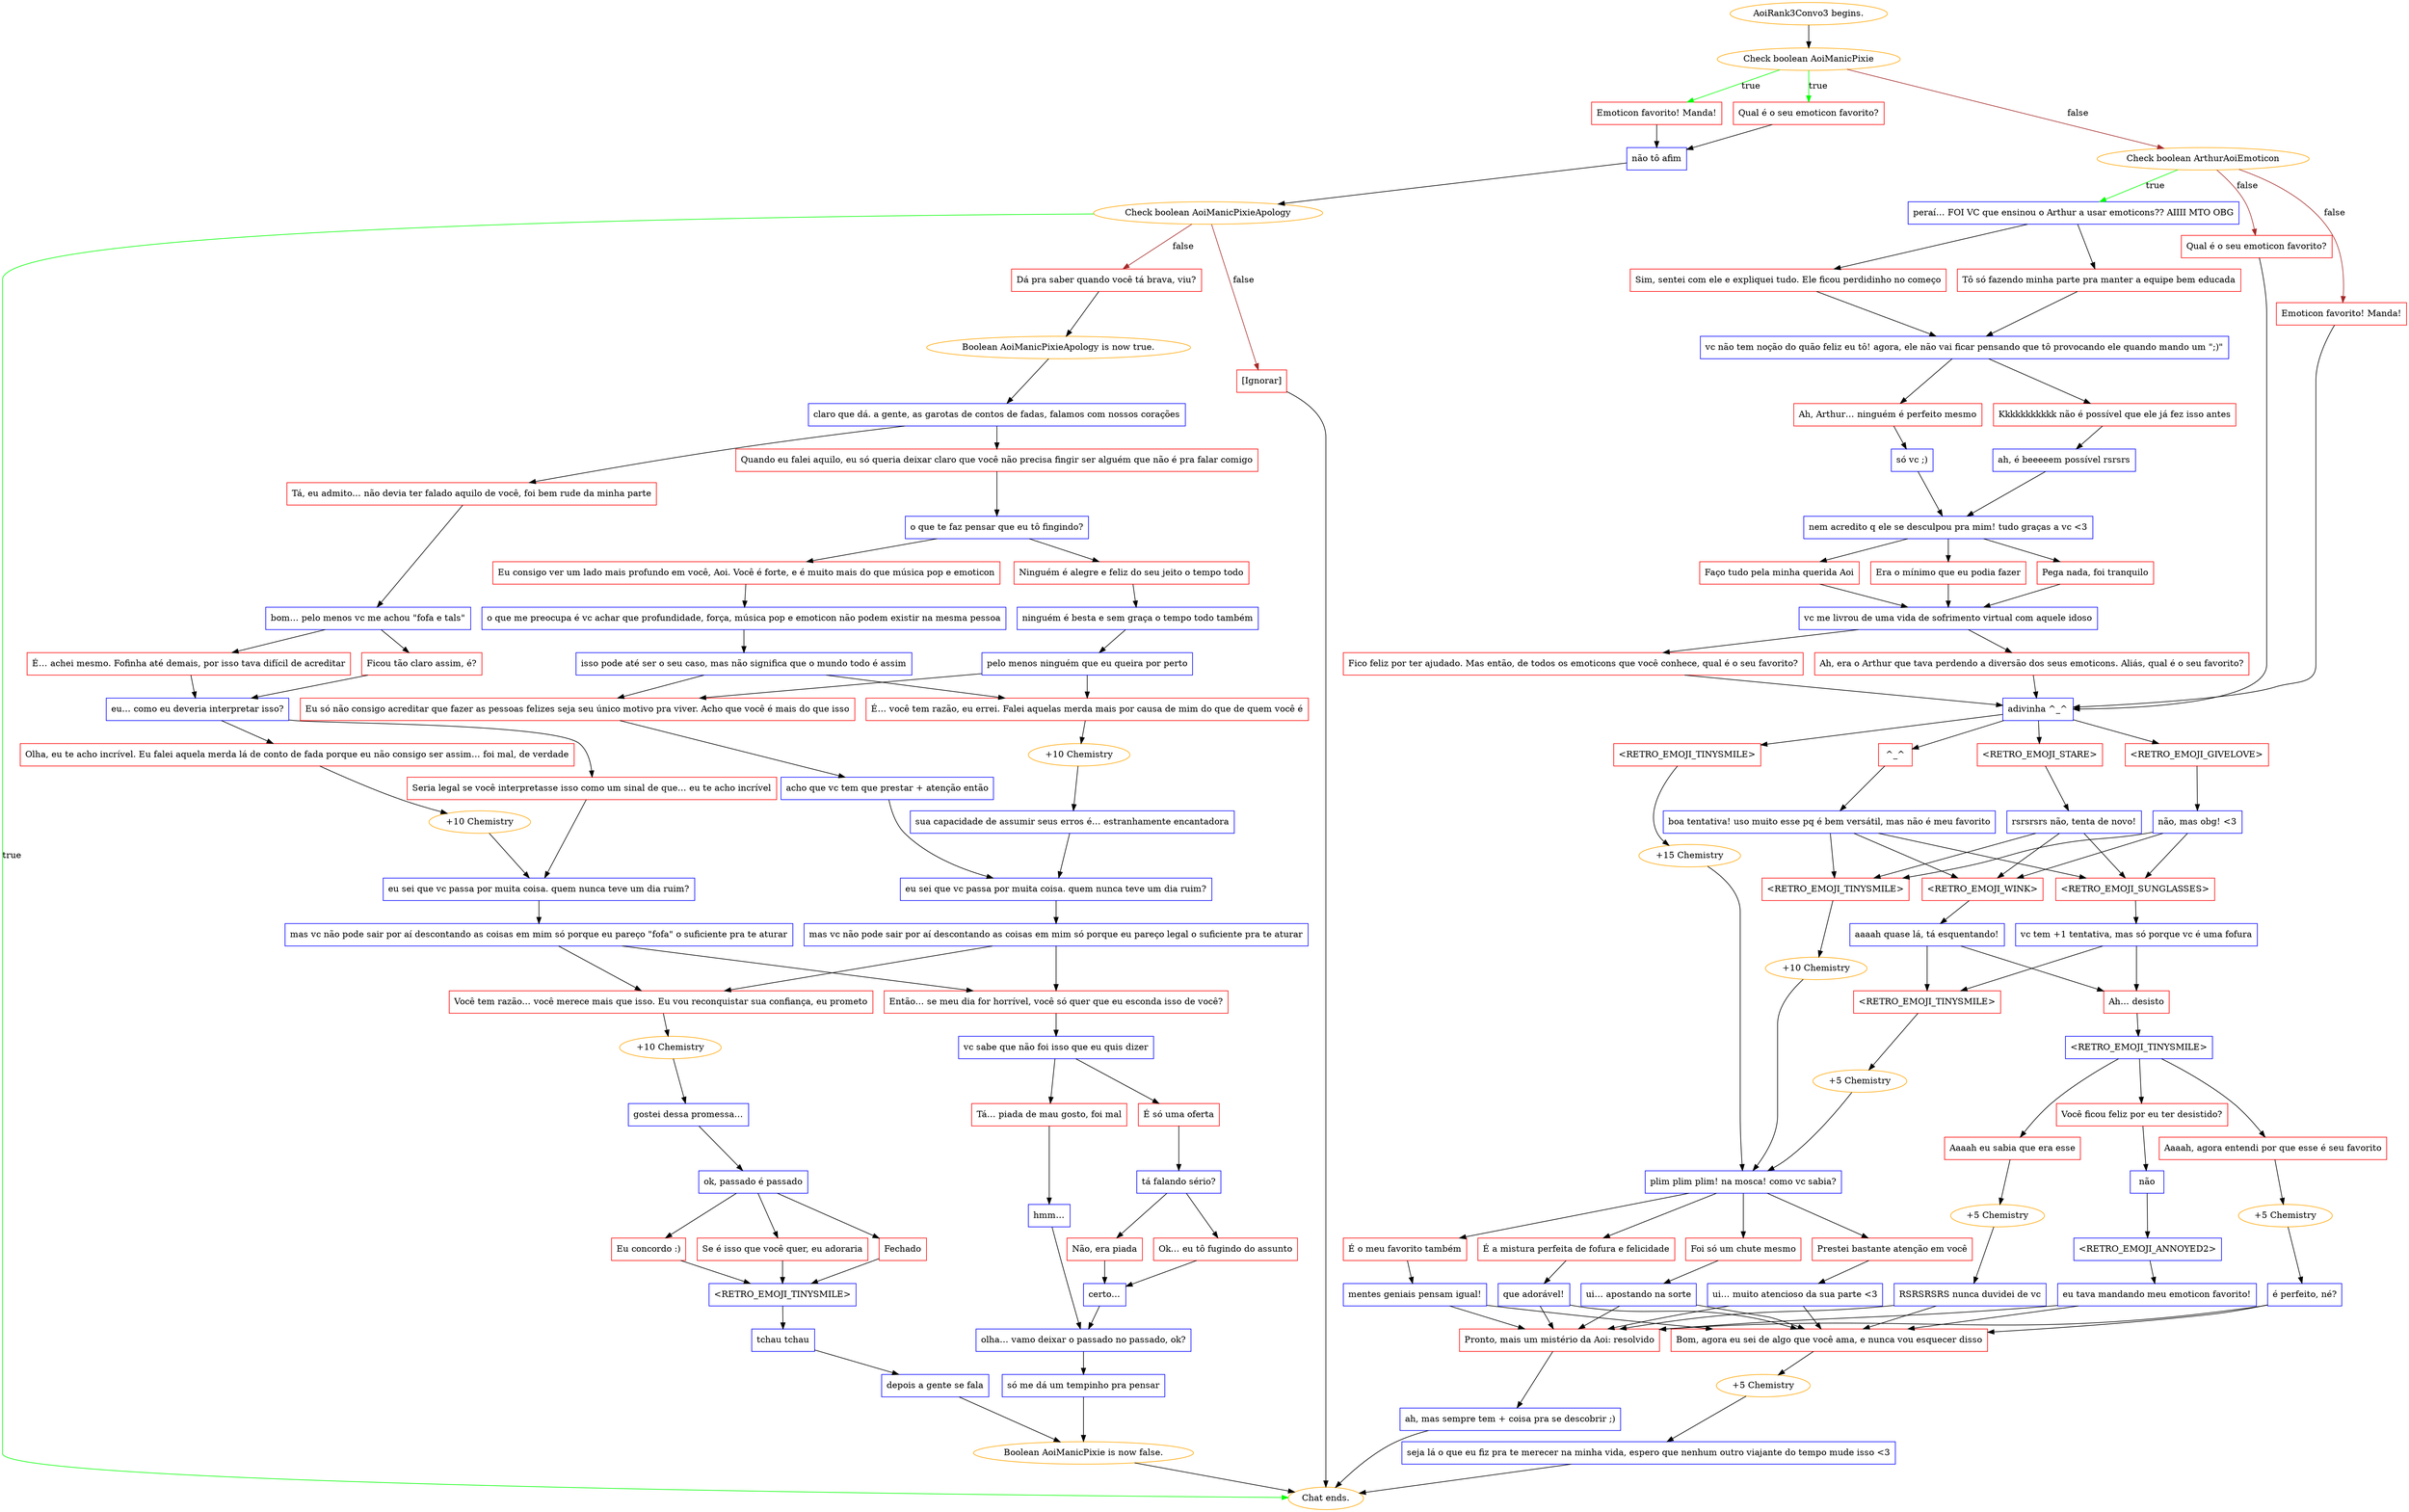 digraph {
	"AoiRank3Convo3 begins." [color=orange];
		"AoiRank3Convo3 begins." -> j143323039;
	j143323039 [label="Check boolean AoiManicPixie",color=orange];
		j143323039 -> j2883026733 [label=true,color=green];
		j143323039 -> j892728493 [label=true,color=green];
		j143323039 -> j1479617161 [label=false,color=brown];
	j2883026733 [label="Qual é o seu emoticon favorito?",shape=box,color=red];
		j2883026733 -> j1241990760;
	j892728493 [label="Emoticon favorito! Manda!",shape=box,color=red];
		j892728493 -> j1241990760;
	j1479617161 [label="Check boolean ArthurAoiEmoticon",color=orange];
		j1479617161 -> j3443178576 [label=true,color=green];
		j1479617161 -> j2058775060 [label=false,color=brown];
		j1479617161 -> j1743805281 [label=false,color=brown];
	j1241990760 [label="não tô afim",shape=box,color=blue];
		j1241990760 -> j2910786149;
	j3443178576 [label="peraí… FOI VC que ensinou o Arthur a usar emoticons?? AIIII MTO OBG",shape=box,color=blue];
		j3443178576 -> j3685749278;
		j3443178576 -> j739713638;
	j2058775060 [label="Qual é o seu emoticon favorito?",shape=box,color=red];
		j2058775060 -> j520544948;
	j1743805281 [label="Emoticon favorito! Manda!",shape=box,color=red];
		j1743805281 -> j520544948;
	j2910786149 [label="Check boolean AoiManicPixieApology",color=orange];
		j2910786149 -> "Chat ends." [label=true,color=green];
		j2910786149 -> j1878042405 [label=false,color=brown];
		j2910786149 -> j1678137900 [label=false,color=brown];
	j3685749278 [label="Sim, sentei com ele e expliquei tudo. Ele ficou perdidinho no começo",shape=box,color=red];
		j3685749278 -> j411759466;
	j739713638 [label="Tô só fazendo minha parte pra manter a equipe bem educada",shape=box,color=red];
		j739713638 -> j411759466;
	j520544948 [label="adivinha ^_^",shape=box,color=blue];
		j520544948 -> j1702727405;
		j520544948 -> j594491761;
		j520544948 -> j3222512765;
		j520544948 -> j2860637704;
	"Chat ends." [color=orange];
	j1878042405 [label="Dá pra saber quando você tá brava, viu?",shape=box,color=red];
		j1878042405 -> j3608483973;
	j1678137900 [label="[Ignorar]",shape=box,color=red];
		j1678137900 -> "Chat ends.";
	j411759466 [label="vc não tem noção do quão feliz eu tô! agora, ele não vai ficar pensando que tô provocando ele quando mando um \";)\"",shape=box,color=blue];
		j411759466 -> j1469838779;
		j411759466 -> j1079238669;
	j1702727405 [label="<RETRO_EMOJI_GIVELOVE>",shape=box,color=red];
		j1702727405 -> j3715714805;
	j594491761 [label="^_^",shape=box,color=red];
		j594491761 -> j564890976;
	j3222512765 [label="<RETRO_EMOJI_STARE>",shape=box,color=red];
		j3222512765 -> j2163434861;
	j2860637704 [label="<RETRO_EMOJI_TINYSMILE>",shape=box,color=red];
		j2860637704 -> j4156132715;
	j3608483973 [label="Boolean AoiManicPixieApology is now true.",color=orange];
		j3608483973 -> j1924314392;
	j1469838779 [label="Kkkkkkkkkkk não é possível que ele já fez isso antes",shape=box,color=red];
		j1469838779 -> j4223547665;
	j1079238669 [label="Ah, Arthur… ninguém é perfeito mesmo",shape=box,color=red];
		j1079238669 -> j1028947646;
	j3715714805 [label="não, mas obg! <3",shape=box,color=blue];
		j3715714805 -> j168617528;
		j3715714805 -> j2138518308;
		j3715714805 -> j245154836;
	j564890976 [label="boa tentativa! uso muito esse pq é bem versátil, mas não é meu favorito",shape=box,color=blue];
		j564890976 -> j168617528;
		j564890976 -> j2138518308;
		j564890976 -> j245154836;
	j2163434861 [label="rsrsrsrs não, tenta de novo!",shape=box,color=blue];
		j2163434861 -> j168617528;
		j2163434861 -> j2138518308;
		j2163434861 -> j245154836;
	j4156132715 [label="+15 Chemistry",color=orange];
		j4156132715 -> j68541554;
	j1924314392 [label="claro que dá. a gente, as garotas de contos de fadas, falamos com nossos corações",shape=box,color=blue];
		j1924314392 -> j1873246962;
		j1924314392 -> j3637964131;
	j4223547665 [label="ah, é beeeeem possível rsrsrs",shape=box,color=blue];
		j4223547665 -> j426011312;
	j1028947646 [label="só vc ;)",shape=box,color=blue];
		j1028947646 -> j426011312;
	j168617528 [label="<RETRO_EMOJI_WINK>",shape=box,color=red];
		j168617528 -> j2163254850;
	j2138518308 [label="<RETRO_EMOJI_SUNGLASSES>",shape=box,color=red];
		j2138518308 -> j2600739330;
	j245154836 [label="<RETRO_EMOJI_TINYSMILE>",shape=box,color=red];
		j245154836 -> j2707485312;
	j68541554 [label="plim plim plim! na mosca! como vc sabia?",shape=box,color=blue];
		j68541554 -> j2628377880;
		j68541554 -> j1767093915;
		j68541554 -> j3605465118;
		j68541554 -> j8928029;
	j1873246962 [label="Tá, eu admito… não devia ter falado aquilo de você, foi bem rude da minha parte",shape=box,color=red];
		j1873246962 -> j4249908334;
	j3637964131 [label="Quando eu falei aquilo, eu só queria deixar claro que você não precisa fingir ser alguém que não é pra falar comigo",shape=box,color=red];
		j3637964131 -> j4013905064;
	j426011312 [label="nem acredito q ele se desculpou pra mim! tudo graças a vc <3",shape=box,color=blue];
		j426011312 -> j1919693204;
		j426011312 -> j2136496542;
		j426011312 -> j3034299502;
	j2163254850 [label="aaaah quase lá, tá esquentando!",shape=box,color=blue];
		j2163254850 -> j1542725929;
		j2163254850 -> j1014706558;
	j2600739330 [label="vc tem +1 tentativa, mas só porque vc é uma fofura",shape=box,color=blue];
		j2600739330 -> j1542725929;
		j2600739330 -> j1014706558;
	j2707485312 [label="+10 Chemistry",color=orange];
		j2707485312 -> j68541554;
	j2628377880 [label="É o meu favorito também",shape=box,color=red];
		j2628377880 -> j3215810470;
	j1767093915 [label="É a mistura perfeita de fofura e felicidade",shape=box,color=red];
		j1767093915 -> j3745586646;
	j3605465118 [label="Foi só um chute mesmo",shape=box,color=red];
		j3605465118 -> j1018747859;
	j8928029 [label="Prestei bastante atenção em você",shape=box,color=red];
		j8928029 -> j1449526003;
	j4249908334 [label="bom… pelo menos vc me achou \"fofa e tals\"",shape=box,color=blue];
		j4249908334 -> j2836644978;
		j4249908334 -> j3291744872;
	j4013905064 [label="o que te faz pensar que eu tô fingindo?",shape=box,color=blue];
		j4013905064 -> j3418241610;
		j4013905064 -> j1507778072;
	j1919693204 [label="Pega nada, foi tranquilo",shape=box,color=red];
		j1919693204 -> j2789023427;
	j2136496542 [label="Faço tudo pela minha querida Aoi",shape=box,color=red];
		j2136496542 -> j2789023427;
	j3034299502 [label="Era o mínimo que eu podia fazer",shape=box,color=red];
		j3034299502 -> j2789023427;
	j1542725929 [label="Ah… desisto",shape=box,color=red];
		j1542725929 -> j659149515;
	j1014706558 [label="<RETRO_EMOJI_TINYSMILE>",shape=box,color=red];
		j1014706558 -> j585196621;
	j3215810470 [label="mentes geniais pensam igual!",shape=box,color=blue];
		j3215810470 -> j3246566413;
		j3215810470 -> j1635662248;
	j3745586646 [label="que adorável!",shape=box,color=blue];
		j3745586646 -> j3246566413;
		j3745586646 -> j1635662248;
	j1018747859 [label="ui… apostando na sorte",shape=box,color=blue];
		j1018747859 -> j3246566413;
		j1018747859 -> j1635662248;
	j1449526003 [label="ui… muito atencioso da sua parte <3",shape=box,color=blue];
		j1449526003 -> j3246566413;
		j1449526003 -> j1635662248;
	j2836644978 [label="É… achei mesmo. Fofinha até demais, por isso tava difícil de acreditar",shape=box,color=red];
		j2836644978 -> j3013860262;
	j3291744872 [label="Ficou tão claro assim, é?",shape=box,color=red];
		j3291744872 -> j3013860262;
	j3418241610 [label="Ninguém é alegre e feliz do seu jeito o tempo todo",shape=box,color=red];
		j3418241610 -> j336838645;
	j1507778072 [label="Eu consigo ver um lado mais profundo em você, Aoi. Você é forte, e é muito mais do que música pop e emoticon",shape=box,color=red];
		j1507778072 -> j3396217125;
	j2789023427 [label="vc me livrou de uma vida de sofrimento virtual com aquele idoso",shape=box,color=blue];
		j2789023427 -> j1950608464;
		j2789023427 -> j1658067893;
	j659149515 [label="<RETRO_EMOJI_TINYSMILE>",shape=box,color=blue];
		j659149515 -> j4224134951;
		j659149515 -> j1761569023;
		j659149515 -> j2872831344;
	j585196621 [label="+5 Chemistry",color=orange];
		j585196621 -> j68541554;
	j3246566413 [label="Bom, agora eu sei de algo que você ama, e nunca vou esquecer disso",shape=box,color=red];
		j3246566413 -> j3648271103;
	j1635662248 [label="Pronto, mais um mistério da Aoi: resolvido",shape=box,color=red];
		j1635662248 -> j2922239162;
	j3013860262 [label="eu… como eu deveria interpretar isso?",shape=box,color=blue];
		j3013860262 -> j468204245;
		j3013860262 -> j3929778915;
	j336838645 [label="ninguém é besta e sem graça o tempo todo também",shape=box,color=blue];
		j336838645 -> j3663451459;
	j3396217125 [label="o que me preocupa é vc achar que profundidade, força, música pop e emoticon não podem existir na mesma pessoa",shape=box,color=blue];
		j3396217125 -> j4096077308;
	j1950608464 [label="Fico feliz por ter ajudado. Mas então, de todos os emoticons que você conhece, qual é o seu favorito?",shape=box,color=red];
		j1950608464 -> j520544948;
	j1658067893 [label="Ah, era o Arthur que tava perdendo a diversão dos seus emoticons. Aliás, qual é o seu favorito?",shape=box,color=red];
		j1658067893 -> j520544948;
	j4224134951 [label="Aaaah, agora entendi por que esse é seu favorito",shape=box,color=red];
		j4224134951 -> j3425302770;
	j1761569023 [label="Você ficou feliz por eu ter desistido?",shape=box,color=red];
		j1761569023 -> j4289127259;
	j2872831344 [label="Aaaah eu sabia que era esse",shape=box,color=red];
		j2872831344 -> j3136135885;
	j3648271103 [label="+5 Chemistry",color=orange];
		j3648271103 -> j3385467750;
	j2922239162 [label="ah, mas sempre tem + coisa pra se descobrir ;)",shape=box,color=blue];
		j2922239162 -> "Chat ends.";
	j468204245 [label="Olha, eu te acho incrível. Eu falei aquela merda lá de conto de fada porque eu não consigo ser assim… foi mal, de verdade",shape=box,color=red];
		j468204245 -> j3783463543;
	j3929778915 [label="Seria legal se você interpretasse isso como um sinal de que… eu te acho incrível",shape=box,color=red];
		j3929778915 -> j718106777;
	j3663451459 [label="pelo menos ninguém que eu queira por perto",shape=box,color=blue];
		j3663451459 -> j637368083;
		j3663451459 -> j1339909334;
	j4096077308 [label="isso pode até ser o seu caso, mas não significa que o mundo todo é assim",shape=box,color=blue];
		j4096077308 -> j1339909334;
		j4096077308 -> j637368083;
	j3425302770 [label="+5 Chemistry",color=orange];
		j3425302770 -> j3712855697;
	j4289127259 [label="não",shape=box,color=blue];
		j4289127259 -> j601529694;
	j3136135885 [label="+5 Chemistry",color=orange];
		j3136135885 -> j1660748514;
	j3385467750 [label="seja lá o que eu fiz pra te merecer na minha vida, espero que nenhum outro viajante do tempo mude isso <3",shape=box,color=blue];
		j3385467750 -> "Chat ends.";
	j3783463543 [label="+10 Chemistry",color=orange];
		j3783463543 -> j718106777;
	j718106777 [label="eu sei que vc passa por muita coisa. quem nunca teve um dia ruim?",shape=box,color=blue];
		j718106777 -> j835123443;
	j637368083 [label="Eu só não consigo acreditar que fazer as pessoas felizes seja seu único motivo pra viver. Acho que você é mais do que isso",shape=box,color=red];
		j637368083 -> j2897698783;
	j1339909334 [label="É… você tem razão, eu errei. Falei aquelas merda mais por causa de mim do que de quem você é",shape=box,color=red];
		j1339909334 -> j803666790;
	j3712855697 [label="é perfeito, né?",shape=box,color=blue];
		j3712855697 -> j3246566413;
		j3712855697 -> j1635662248;
	j601529694 [label="<RETRO_EMOJI_ANNOYED2>",shape=box,color=blue];
		j601529694 -> j4145771848;
	j1660748514 [label="RSRSRSRS nunca duvidei de vc",shape=box,color=blue];
		j1660748514 -> j3246566413;
		j1660748514 -> j1635662248;
	j835123443 [label="mas vc não pode sair por aí descontando as coisas em mim só porque eu pareço \"fofa\" o suficiente pra te aturar",shape=box,color=blue];
		j835123443 -> j2740455367;
		j835123443 -> j564263270;
	j2897698783 [label="acho que vc tem que prestar + atenção então",shape=box,color=blue];
		j2897698783 -> j1986916166;
	j803666790 [label="+10 Chemistry",color=orange];
		j803666790 -> j3391786073;
	j4145771848 [label="eu tava mandando meu emoticon favorito!",shape=box,color=blue];
		j4145771848 -> j3246566413;
		j4145771848 -> j1635662248;
	j2740455367 [label="Você tem razão… você merece mais que isso. Eu vou reconquistar sua confiança, eu prometo",shape=box,color=red];
		j2740455367 -> j2333913524;
	j564263270 [label="Então… se meu dia for horrível, você só quer que eu esconda isso de você?",shape=box,color=red];
		j564263270 -> j3569464572;
	j1986916166 [label="eu sei que vc passa por muita coisa. quem nunca teve um dia ruim?",shape=box,color=blue];
		j1986916166 -> j3275952206;
	j3391786073 [label="sua capacidade de assumir seus erros é… estranhamente encantadora",shape=box,color=blue];
		j3391786073 -> j1986916166;
	j2333913524 [label="+10 Chemistry",color=orange];
		j2333913524 -> j4174440577;
	j3569464572 [label="vc sabe que não foi isso que eu quis dizer",shape=box,color=blue];
		j3569464572 -> j2407343144;
		j3569464572 -> j4116136650;
	j3275952206 [label="mas vc não pode sair por aí descontando as coisas em mim só porque eu pareço legal o suficiente pra te aturar",shape=box,color=blue];
		j3275952206 -> j2740455367;
		j3275952206 -> j564263270;
	j4174440577 [label="gostei dessa promessa…",shape=box,color=blue];
		j4174440577 -> j134175215;
	j2407343144 [label="É só uma oferta",shape=box,color=red];
		j2407343144 -> j1893462094;
	j4116136650 [label="Tá… piada de mau gosto, foi mal",shape=box,color=red];
		j4116136650 -> j810655858;
	j134175215 [label="ok, passado é passado",shape=box,color=blue];
		j134175215 -> j2885957353;
		j134175215 -> j1570131359;
		j134175215 -> j357172460;
	j1893462094 [label="tá falando sério?",shape=box,color=blue];
		j1893462094 -> j2951250843;
		j1893462094 -> j2584479038;
	j810655858 [label="hmm…",shape=box,color=blue];
		j810655858 -> j2533600396;
	j2885957353 [label="Fechado",shape=box,color=red];
		j2885957353 -> j4069102137;
	j1570131359 [label="Eu concordo :)",shape=box,color=red];
		j1570131359 -> j4069102137;
	j357172460 [label="Se é isso que você quer, eu adoraria",shape=box,color=red];
		j357172460 -> j4069102137;
	j2951250843 [label="Ok… eu tô fugindo do assunto",shape=box,color=red];
		j2951250843 -> j524941149;
	j2584479038 [label="Não, era piada",shape=box,color=red];
		j2584479038 -> j524941149;
	j2533600396 [label="olha… vamo deixar o passado no passado, ok?",shape=box,color=blue];
		j2533600396 -> j3317772559;
	j4069102137 [label="<RETRO_EMOJI_TINYSMILE>",shape=box,color=blue];
		j4069102137 -> j851094572;
	j524941149 [label="certo…",shape=box,color=blue];
		j524941149 -> j2533600396;
	j3317772559 [label="só me dá um tempinho pra pensar",shape=box,color=blue];
		j3317772559 -> j2477397060;
	j851094572 [label="tchau tchau",shape=box,color=blue];
		j851094572 -> j3649468267;
	j2477397060 [label="Boolean AoiManicPixie is now false.",color=orange];
		j2477397060 -> "Chat ends.";
	j3649468267 [label="depois a gente se fala",shape=box,color=blue];
		j3649468267 -> j2477397060;
}